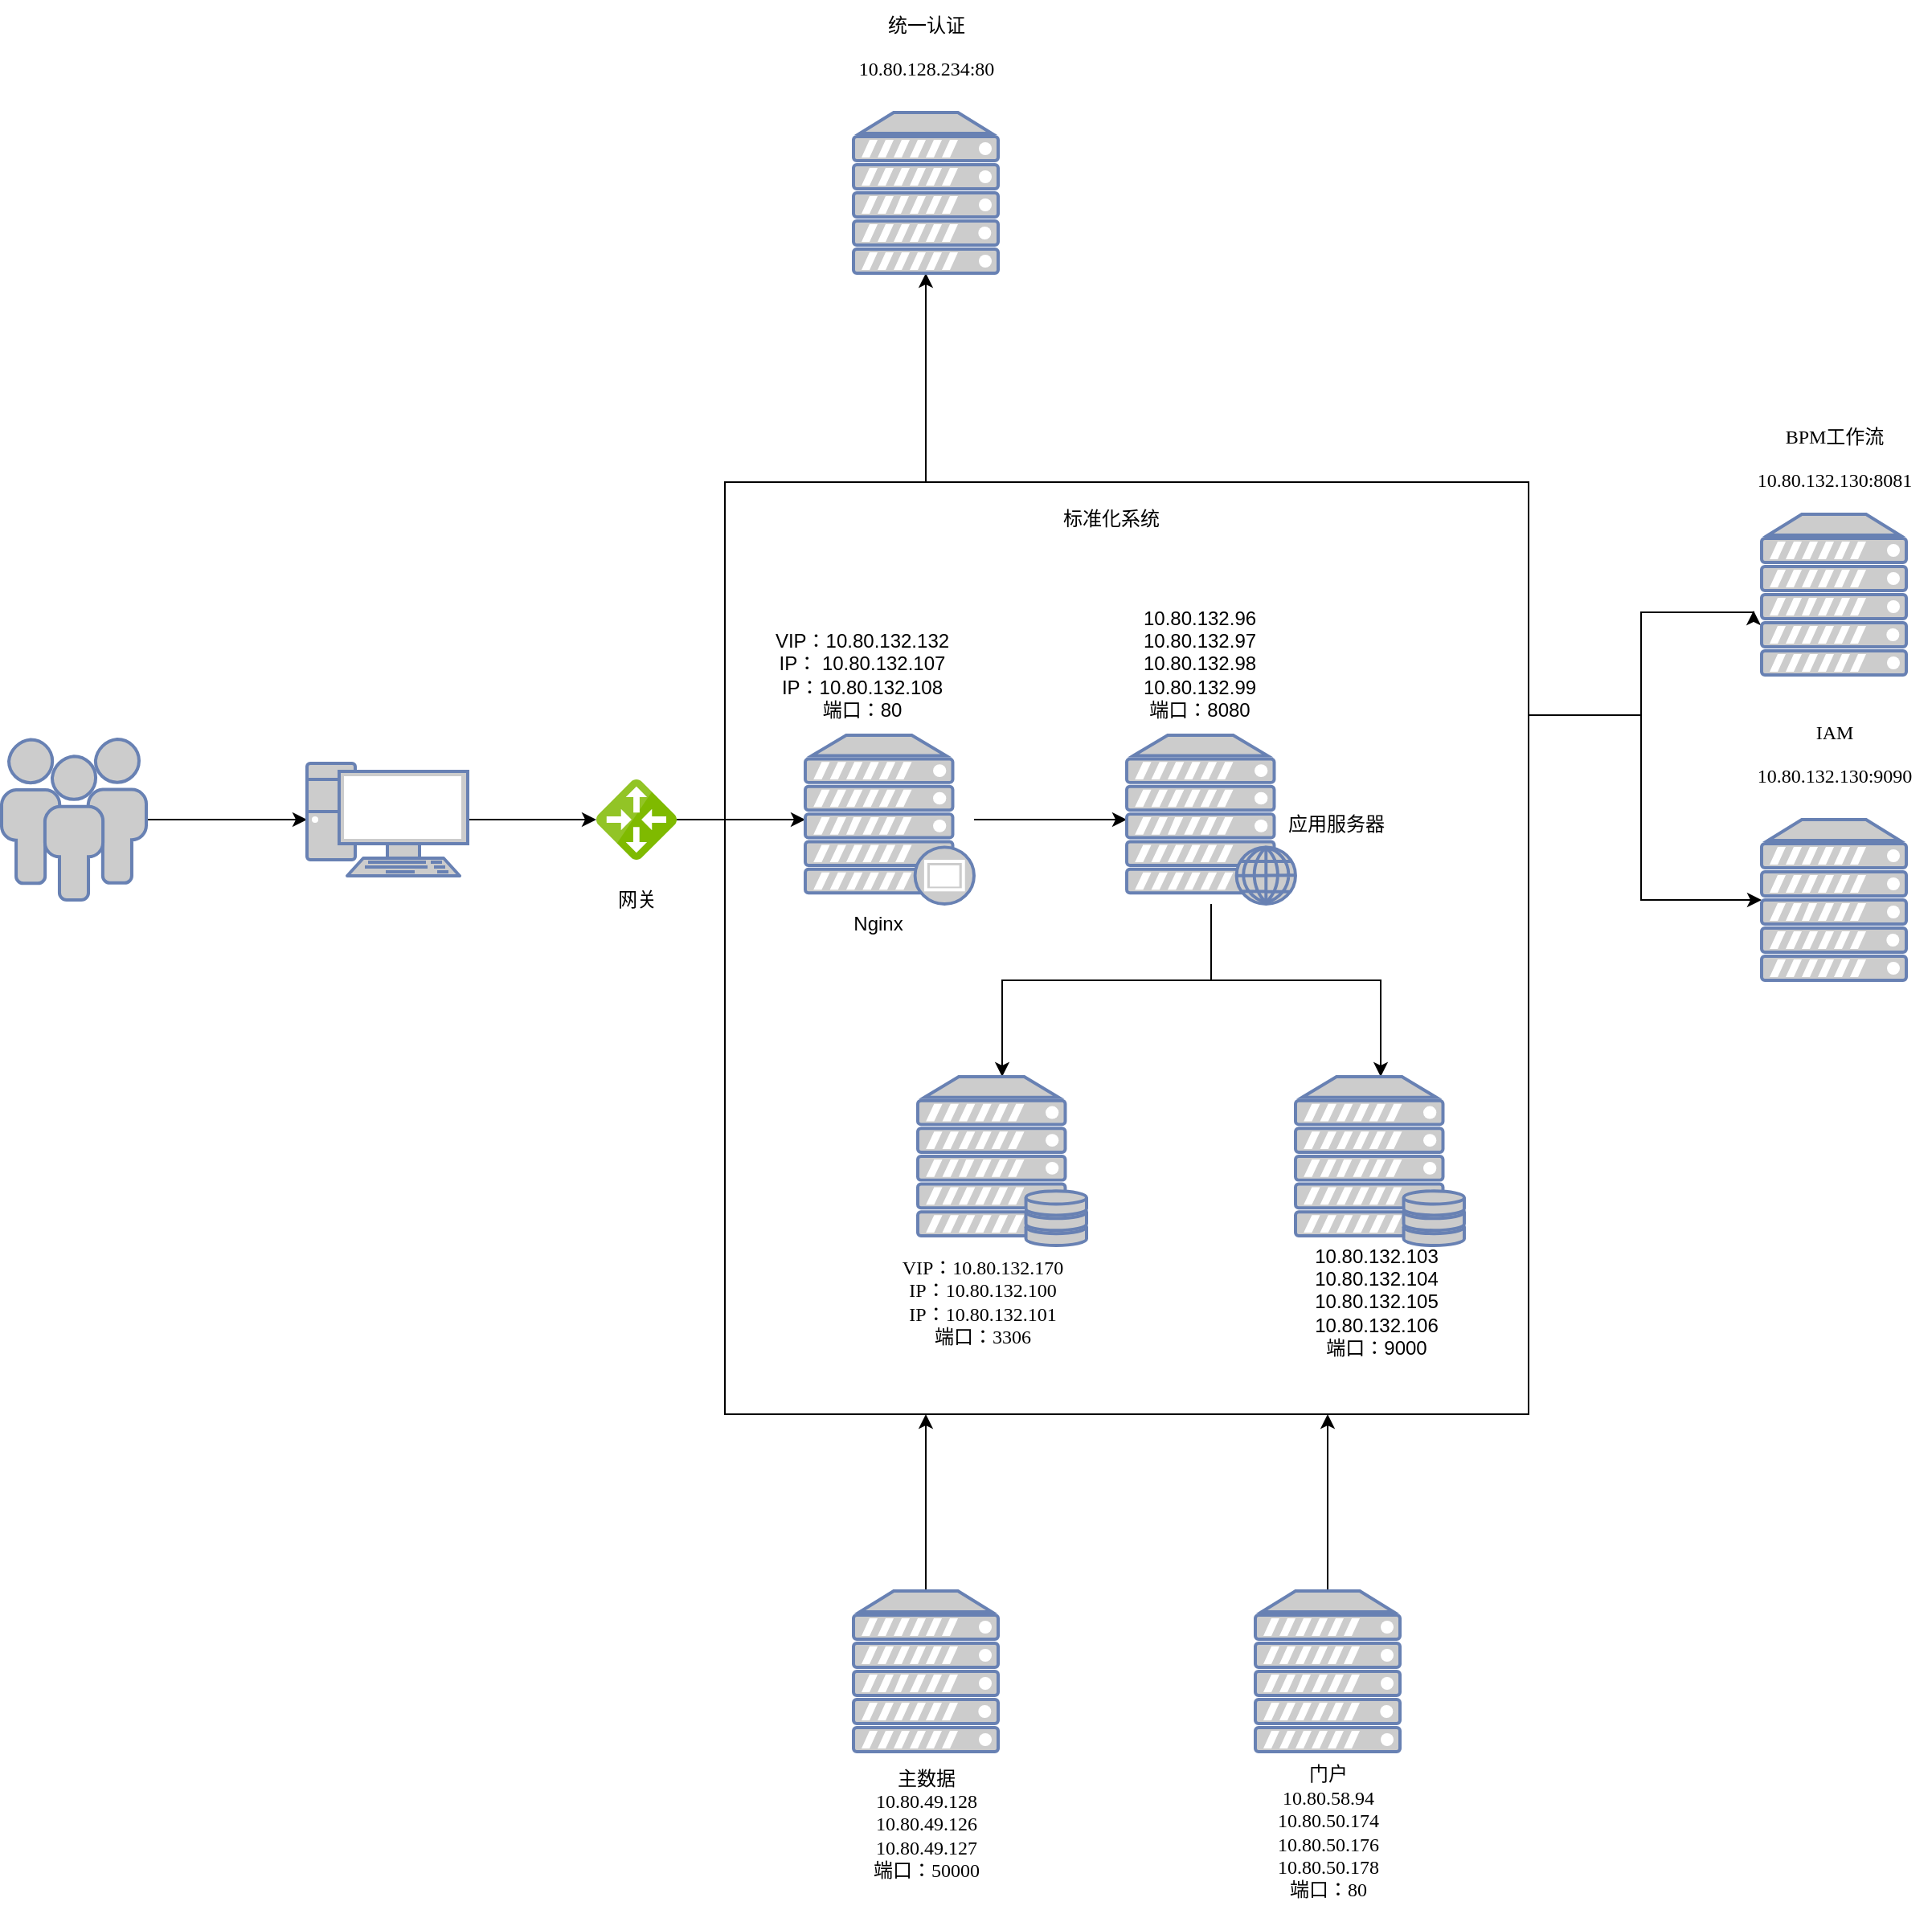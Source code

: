 <mxfile version="21.7.2" type="github">
  <diagram name="第 1 页" id="YmRKI3l9w40oKkNNPZ9a">
    <mxGraphModel dx="2261" dy="1919" grid="1" gridSize="10" guides="1" tooltips="1" connect="1" arrows="1" fold="1" page="1" pageScale="1" pageWidth="827" pageHeight="1169" math="0" shadow="0">
      <root>
        <mxCell id="0" />
        <mxCell id="1" parent="0" />
        <mxCell id="N9cJ3pIzffUjae3OUTJb-25" style="edgeStyle=orthogonalEdgeStyle;rounded=0;orthogonalLoop=1;jettySize=auto;html=1;exitX=0.25;exitY=0;exitDx=0;exitDy=0;" edge="1" parent="1" source="N9cJ3pIzffUjae3OUTJb-21" target="N9cJ3pIzffUjae3OUTJb-22">
          <mxGeometry relative="1" as="geometry" />
        </mxCell>
        <mxCell id="N9cJ3pIzffUjae3OUTJb-30" style="edgeStyle=orthogonalEdgeStyle;rounded=0;orthogonalLoop=1;jettySize=auto;html=1;exitX=1;exitY=0.25;exitDx=0;exitDy=0;" edge="1" parent="1" source="N9cJ3pIzffUjae3OUTJb-21">
          <mxGeometry relative="1" as="geometry">
            <mxPoint x="1030" y="170" as="targetPoint" />
            <Array as="points">
              <mxPoint x="960" y="235" />
              <mxPoint x="960" y="171" />
            </Array>
          </mxGeometry>
        </mxCell>
        <mxCell id="N9cJ3pIzffUjae3OUTJb-31" style="edgeStyle=orthogonalEdgeStyle;rounded=0;orthogonalLoop=1;jettySize=auto;html=1;exitX=1;exitY=0.25;exitDx=0;exitDy=0;entryX=0;entryY=0.5;entryDx=0;entryDy=0;entryPerimeter=0;" edge="1" parent="1" source="N9cJ3pIzffUjae3OUTJb-21" target="N9cJ3pIzffUjae3OUTJb-28">
          <mxGeometry relative="1" as="geometry">
            <Array as="points">
              <mxPoint x="960" y="235" />
              <mxPoint x="960" y="350" />
            </Array>
          </mxGeometry>
        </mxCell>
        <mxCell id="N9cJ3pIzffUjae3OUTJb-21" value="" style="rounded=0;whiteSpace=wrap;html=1;" vertex="1" parent="1">
          <mxGeometry x="390" y="90" width="500" height="580" as="geometry" />
        </mxCell>
        <mxCell id="N9cJ3pIzffUjae3OUTJb-3" value="" style="edgeStyle=orthogonalEdgeStyle;rounded=0;orthogonalLoop=1;jettySize=auto;html=1;" edge="1" parent="1" source="N9cJ3pIzffUjae3OUTJb-1" target="N9cJ3pIzffUjae3OUTJb-2">
          <mxGeometry relative="1" as="geometry" />
        </mxCell>
        <mxCell id="N9cJ3pIzffUjae3OUTJb-1" value="" style="fontColor=#0066CC;verticalAlign=top;verticalLabelPosition=bottom;labelPosition=center;align=center;html=1;outlineConnect=0;fillColor=#CCCCCC;strokeColor=#6881B3;gradientColor=none;gradientDirection=north;strokeWidth=2;shape=mxgraph.networks.users;" vertex="1" parent="1">
          <mxGeometry x="-60" y="250" width="90" height="100" as="geometry" />
        </mxCell>
        <mxCell id="N9cJ3pIzffUjae3OUTJb-5" value="" style="edgeStyle=orthogonalEdgeStyle;rounded=0;orthogonalLoop=1;jettySize=auto;html=1;" edge="1" parent="1" source="N9cJ3pIzffUjae3OUTJb-2" target="N9cJ3pIzffUjae3OUTJb-4">
          <mxGeometry relative="1" as="geometry" />
        </mxCell>
        <mxCell id="N9cJ3pIzffUjae3OUTJb-2" value="" style="fontColor=#0066CC;verticalAlign=top;verticalLabelPosition=bottom;labelPosition=center;align=center;html=1;outlineConnect=0;fillColor=#CCCCCC;strokeColor=#6881B3;gradientColor=none;gradientDirection=north;strokeWidth=2;shape=mxgraph.networks.pc;" vertex="1" parent="1">
          <mxGeometry x="130" y="265" width="100" height="70" as="geometry" />
        </mxCell>
        <mxCell id="N9cJ3pIzffUjae3OUTJb-7" value="" style="edgeStyle=orthogonalEdgeStyle;rounded=0;orthogonalLoop=1;jettySize=auto;html=1;" edge="1" parent="1" source="N9cJ3pIzffUjae3OUTJb-4" target="N9cJ3pIzffUjae3OUTJb-6">
          <mxGeometry relative="1" as="geometry" />
        </mxCell>
        <mxCell id="N9cJ3pIzffUjae3OUTJb-4" value="" style="image;sketch=0;aspect=fixed;html=1;points=[];align=center;fontSize=12;image=img/lib/mscae/Local_Network_Gateways.svg;" vertex="1" parent="1">
          <mxGeometry x="310" y="275" width="50" height="50" as="geometry" />
        </mxCell>
        <mxCell id="N9cJ3pIzffUjae3OUTJb-9" value="" style="edgeStyle=orthogonalEdgeStyle;rounded=0;orthogonalLoop=1;jettySize=auto;html=1;" edge="1" parent="1" source="N9cJ3pIzffUjae3OUTJb-6" target="N9cJ3pIzffUjae3OUTJb-8">
          <mxGeometry relative="1" as="geometry" />
        </mxCell>
        <mxCell id="N9cJ3pIzffUjae3OUTJb-6" value="" style="fontColor=#0066CC;verticalAlign=top;verticalLabelPosition=bottom;labelPosition=center;align=center;html=1;outlineConnect=0;fillColor=#CCCCCC;strokeColor=#6881B3;gradientColor=none;gradientDirection=north;strokeWidth=2;shape=mxgraph.networks.proxy_server;" vertex="1" parent="1">
          <mxGeometry x="440" y="247.5" width="105" height="105" as="geometry" />
        </mxCell>
        <mxCell id="N9cJ3pIzffUjae3OUTJb-13" style="edgeStyle=orthogonalEdgeStyle;rounded=0;orthogonalLoop=1;jettySize=auto;html=1;entryX=0.5;entryY=0;entryDx=0;entryDy=0;entryPerimeter=0;" edge="1" parent="1" source="N9cJ3pIzffUjae3OUTJb-8" target="N9cJ3pIzffUjae3OUTJb-10">
          <mxGeometry relative="1" as="geometry">
            <Array as="points">
              <mxPoint x="693" y="400" />
              <mxPoint x="563" y="400" />
            </Array>
          </mxGeometry>
        </mxCell>
        <mxCell id="N9cJ3pIzffUjae3OUTJb-14" style="edgeStyle=orthogonalEdgeStyle;rounded=0;orthogonalLoop=1;jettySize=auto;html=1;" edge="1" parent="1" source="N9cJ3pIzffUjae3OUTJb-8" target="N9cJ3pIzffUjae3OUTJb-11">
          <mxGeometry relative="1" as="geometry">
            <Array as="points">
              <mxPoint x="693" y="400" />
              <mxPoint x="798" y="400" />
            </Array>
          </mxGeometry>
        </mxCell>
        <mxCell id="N9cJ3pIzffUjae3OUTJb-8" value="" style="fontColor=#0066CC;verticalAlign=top;verticalLabelPosition=bottom;labelPosition=center;align=center;html=1;outlineConnect=0;fillColor=#CCCCCC;strokeColor=#6881B3;gradientColor=none;gradientDirection=north;strokeWidth=2;shape=mxgraph.networks.web_server;" vertex="1" parent="1">
          <mxGeometry x="640" y="247.5" width="105" height="105" as="geometry" />
        </mxCell>
        <mxCell id="N9cJ3pIzffUjae3OUTJb-10" value="" style="fontColor=#0066CC;verticalAlign=top;verticalLabelPosition=bottom;labelPosition=center;align=center;html=1;outlineConnect=0;fillColor=#CCCCCC;strokeColor=#6881B3;gradientColor=none;gradientDirection=north;strokeWidth=2;shape=mxgraph.networks.server_storage;" vertex="1" parent="1">
          <mxGeometry x="510" y="460" width="105" height="105" as="geometry" />
        </mxCell>
        <mxCell id="N9cJ3pIzffUjae3OUTJb-11" value="" style="fontColor=#0066CC;verticalAlign=top;verticalLabelPosition=bottom;labelPosition=center;align=center;html=1;outlineConnect=0;fillColor=#CCCCCC;strokeColor=#6881B3;gradientColor=none;gradientDirection=north;strokeWidth=2;shape=mxgraph.networks.server_storage;" vertex="1" parent="1">
          <mxGeometry x="745" y="460" width="105" height="105" as="geometry" />
        </mxCell>
        <mxCell id="N9cJ3pIzffUjae3OUTJb-12" value="网关" style="text;html=1;align=center;verticalAlign=middle;resizable=0;points=[];autosize=1;strokeColor=none;fillColor=none;" vertex="1" parent="1">
          <mxGeometry x="310" y="335" width="50" height="30" as="geometry" />
        </mxCell>
        <mxCell id="N9cJ3pIzffUjae3OUTJb-15" value="VIP：10.80.132.132&lt;br&gt;IP：&amp;nbsp;10.80.132.107&lt;br&gt;IP：10.80.132.108&lt;br&gt;端口：80" style="text;html=1;align=center;verticalAlign=middle;resizable=0;points=[];autosize=1;strokeColor=none;fillColor=none;" vertex="1" parent="1">
          <mxGeometry x="410" y="175" width="130" height="70" as="geometry" />
        </mxCell>
        <mxCell id="N9cJ3pIzffUjae3OUTJb-16" value="Nginx" style="text;html=1;align=center;verticalAlign=middle;resizable=0;points=[];autosize=1;strokeColor=none;fillColor=none;" vertex="1" parent="1">
          <mxGeometry x="460" y="350" width="50" height="30" as="geometry" />
        </mxCell>
        <mxCell id="N9cJ3pIzffUjae3OUTJb-17" value="应用服务器" style="text;html=1;align=center;verticalAlign=middle;resizable=0;points=[];autosize=1;strokeColor=none;fillColor=none;" vertex="1" parent="1">
          <mxGeometry x="730" y="288" width="80" height="30" as="geometry" />
        </mxCell>
        <mxCell id="N9cJ3pIzffUjae3OUTJb-18" value="&lt;div&gt;10.80.132.96&lt;/div&gt;&lt;div&gt;10.80.132.97&lt;/div&gt;&lt;div&gt;10.80.132.98&lt;/div&gt;&lt;div&gt;10.80.132.99&lt;/div&gt;&lt;div&gt;端口：8080&lt;/div&gt;" style="text;html=1;align=center;verticalAlign=middle;resizable=0;points=[];autosize=1;strokeColor=none;fillColor=none;" vertex="1" parent="1">
          <mxGeometry x="640" y="157.5" width="90" height="90" as="geometry" />
        </mxCell>
        <mxCell id="N9cJ3pIzffUjae3OUTJb-19" value="&lt;div&gt;&lt;div&gt;&lt;font face=&quot;宋体&quot;&gt;VIP：10.80.132.170&lt;/font&gt;&lt;/div&gt;&lt;div&gt;&lt;font face=&quot;宋体&quot;&gt;IP：10.80.132.100&lt;/font&gt;&lt;/div&gt;&lt;div&gt;&lt;font face=&quot;宋体&quot;&gt;IP：10.80.132.101&lt;/font&gt;&lt;/div&gt;&lt;/div&gt;&lt;div&gt;&lt;font face=&quot;宋体&quot;&gt;端口：3306&lt;/font&gt;&lt;/div&gt;" style="text;html=1;align=center;verticalAlign=middle;resizable=0;points=[];autosize=1;strokeColor=none;fillColor=none;" vertex="1" parent="1">
          <mxGeometry x="485" y="565" width="130" height="70" as="geometry" />
        </mxCell>
        <mxCell id="N9cJ3pIzffUjae3OUTJb-20" value="&lt;div&gt;10.80.132.103&lt;/div&gt;&lt;div&gt;10.80.132.104&lt;/div&gt;&lt;div&gt;10.80.132.105&lt;/div&gt;&lt;div&gt;10.80.132.106&lt;/div&gt;&lt;div&gt;端口：9000&lt;/div&gt;" style="text;html=1;align=center;verticalAlign=middle;resizable=0;points=[];autosize=1;strokeColor=none;fillColor=none;" vertex="1" parent="1">
          <mxGeometry x="745" y="555" width="100" height="90" as="geometry" />
        </mxCell>
        <mxCell id="N9cJ3pIzffUjae3OUTJb-22" value="" style="fontColor=#0066CC;verticalAlign=top;verticalLabelPosition=bottom;labelPosition=center;align=center;html=1;outlineConnect=0;fillColor=#CCCCCC;strokeColor=#6881B3;gradientColor=none;gradientDirection=north;strokeWidth=2;shape=mxgraph.networks.server;" vertex="1" parent="1">
          <mxGeometry x="470" y="-140" width="90" height="100" as="geometry" />
        </mxCell>
        <mxCell id="N9cJ3pIzffUjae3OUTJb-23" value="标准化系统" style="text;html=1;align=center;verticalAlign=middle;resizable=0;points=[];autosize=1;strokeColor=none;fillColor=none;" vertex="1" parent="1">
          <mxGeometry x="590" y="98" width="80" height="30" as="geometry" />
        </mxCell>
        <mxCell id="N9cJ3pIzffUjae3OUTJb-24" value="&lt;font face=&quot;Times New Roman&quot;&gt;统一认证&lt;br&gt;&lt;/font&gt;&lt;p class=&quot;MsoNormal&quot;&gt;&lt;font face=&quot;Times New Roman&quot;&gt;10.80.128.234:80&lt;/font&gt;&lt;/p&gt;" style="text;html=1;align=center;verticalAlign=middle;resizable=0;points=[];autosize=1;strokeColor=none;fillColor=none;" vertex="1" parent="1">
          <mxGeometry x="460" y="-210" width="110" height="70" as="geometry" />
        </mxCell>
        <mxCell id="N9cJ3pIzffUjae3OUTJb-26" value="" style="fontColor=#0066CC;verticalAlign=top;verticalLabelPosition=bottom;labelPosition=center;align=center;html=1;outlineConnect=0;fillColor=#CCCCCC;strokeColor=#6881B3;gradientColor=none;gradientDirection=north;strokeWidth=2;shape=mxgraph.networks.server;" vertex="1" parent="1">
          <mxGeometry x="1035" y="110" width="90" height="100" as="geometry" />
        </mxCell>
        <mxCell id="N9cJ3pIzffUjae3OUTJb-27" value="&lt;p style=&quot;&quot; class=&quot;MsoNormal&quot;&gt;&lt;font style=&quot;font-size: 12px;&quot; face=&quot;Times New Roman&quot;&gt;BPM工作流&lt;/font&gt;&lt;/p&gt;&lt;p style=&quot;&quot; class=&quot;MsoNormal&quot;&gt;&lt;font style=&quot;font-size: 12px;&quot; face=&quot;Times New Roman&quot;&gt;10.80.132.130:8081&lt;/font&gt;&lt;/p&gt;" style="text;html=1;align=center;verticalAlign=middle;resizable=0;points=[];autosize=1;strokeColor=none;fillColor=none;" vertex="1" parent="1">
          <mxGeometry x="1020" y="35" width="120" height="80" as="geometry" />
        </mxCell>
        <mxCell id="N9cJ3pIzffUjae3OUTJb-28" value="" style="fontColor=#0066CC;verticalAlign=top;verticalLabelPosition=bottom;labelPosition=center;align=center;html=1;outlineConnect=0;fillColor=#CCCCCC;strokeColor=#6881B3;gradientColor=none;gradientDirection=north;strokeWidth=2;shape=mxgraph.networks.server;" vertex="1" parent="1">
          <mxGeometry x="1035" y="300" width="90" height="100" as="geometry" />
        </mxCell>
        <mxCell id="N9cJ3pIzffUjae3OUTJb-29" value="&lt;font face=&quot;Times New Roman&quot;&gt;IAM&lt;br&gt;&lt;/font&gt;&lt;p class=&quot;MsoNormal&quot;&gt;&lt;font face=&quot;Times New Roman&quot;&gt;10.80.132.130:9090&lt;/font&gt;&lt;/p&gt;" style="text;html=1;align=center;verticalAlign=middle;resizable=0;points=[];autosize=1;strokeColor=none;fillColor=none;" vertex="1" parent="1">
          <mxGeometry x="1020" y="230" width="120" height="70" as="geometry" />
        </mxCell>
        <mxCell id="N9cJ3pIzffUjae3OUTJb-35" style="edgeStyle=orthogonalEdgeStyle;rounded=0;orthogonalLoop=1;jettySize=auto;html=1;exitX=0.5;exitY=0;exitDx=0;exitDy=0;exitPerimeter=0;entryX=0.25;entryY=1;entryDx=0;entryDy=0;" edge="1" parent="1" source="N9cJ3pIzffUjae3OUTJb-32" target="N9cJ3pIzffUjae3OUTJb-21">
          <mxGeometry relative="1" as="geometry" />
        </mxCell>
        <mxCell id="N9cJ3pIzffUjae3OUTJb-32" value="" style="fontColor=#0066CC;verticalAlign=top;verticalLabelPosition=bottom;labelPosition=center;align=center;html=1;outlineConnect=0;fillColor=#CCCCCC;strokeColor=#6881B3;gradientColor=none;gradientDirection=north;strokeWidth=2;shape=mxgraph.networks.server;" vertex="1" parent="1">
          <mxGeometry x="470" y="780" width="90" height="100" as="geometry" />
        </mxCell>
        <mxCell id="N9cJ3pIzffUjae3OUTJb-34" value="&lt;div&gt;&lt;div&gt;&lt;div&gt;&lt;font face=&quot;宋体&quot;&gt;主数据&lt;/font&gt;&lt;/div&gt;&lt;div&gt;&lt;font face=&quot;宋体&quot;&gt;10.80.49.128&lt;/font&gt;&lt;/div&gt;&lt;div&gt;&lt;font face=&quot;宋体&quot;&gt;10.80.49.126&lt;/font&gt;&lt;/div&gt;&lt;div&gt;&lt;font face=&quot;宋体&quot;&gt;10.80.49.127&lt;/font&gt;&lt;/div&gt;&lt;/div&gt;&lt;/div&gt;&lt;div&gt;&lt;font face=&quot;宋体&quot;&gt;端口：50000&lt;/font&gt;&lt;/div&gt;" style="text;html=1;align=center;verticalAlign=middle;resizable=0;points=[];autosize=1;strokeColor=none;fillColor=none;" vertex="1" parent="1">
          <mxGeometry x="465" y="880" width="100" height="90" as="geometry" />
        </mxCell>
        <mxCell id="N9cJ3pIzffUjae3OUTJb-39" style="edgeStyle=orthogonalEdgeStyle;rounded=0;orthogonalLoop=1;jettySize=auto;html=1;exitX=0.5;exitY=0;exitDx=0;exitDy=0;exitPerimeter=0;entryX=0.75;entryY=1;entryDx=0;entryDy=0;" edge="1" parent="1" source="N9cJ3pIzffUjae3OUTJb-36" target="N9cJ3pIzffUjae3OUTJb-21">
          <mxGeometry relative="1" as="geometry" />
        </mxCell>
        <mxCell id="N9cJ3pIzffUjae3OUTJb-36" value="" style="fontColor=#0066CC;verticalAlign=top;verticalLabelPosition=bottom;labelPosition=center;align=center;html=1;outlineConnect=0;fillColor=#CCCCCC;strokeColor=#6881B3;gradientColor=none;gradientDirection=north;strokeWidth=2;shape=mxgraph.networks.server;" vertex="1" parent="1">
          <mxGeometry x="720" y="780" width="90" height="100" as="geometry" />
        </mxCell>
        <mxCell id="N9cJ3pIzffUjae3OUTJb-37" value="&lt;div&gt;&lt;div&gt;&lt;font face=&quot;宋体&quot;&gt;门户&lt;/font&gt;&lt;/div&gt;&lt;div&gt;&lt;font face=&quot;宋体&quot;&gt;10.80.58.94&lt;/font&gt;&lt;/div&gt;&lt;div&gt;&lt;font face=&quot;宋体&quot;&gt;10.80.50.174&lt;/font&gt;&lt;/div&gt;&lt;div&gt;&lt;font face=&quot;宋体&quot;&gt;10.80.50.176&lt;/font&gt;&lt;/div&gt;&lt;div&gt;&lt;font face=&quot;宋体&quot;&gt;10.80.50.178&lt;/font&gt;&lt;/div&gt;&lt;/div&gt;&lt;div&gt;&lt;font face=&quot;宋体&quot;&gt;端口：80&lt;/font&gt;&lt;/div&gt;" style="text;html=1;align=center;verticalAlign=middle;resizable=0;points=[];autosize=1;strokeColor=none;fillColor=none;" vertex="1" parent="1">
          <mxGeometry x="715" y="880" width="100" height="100" as="geometry" />
        </mxCell>
      </root>
    </mxGraphModel>
  </diagram>
</mxfile>
